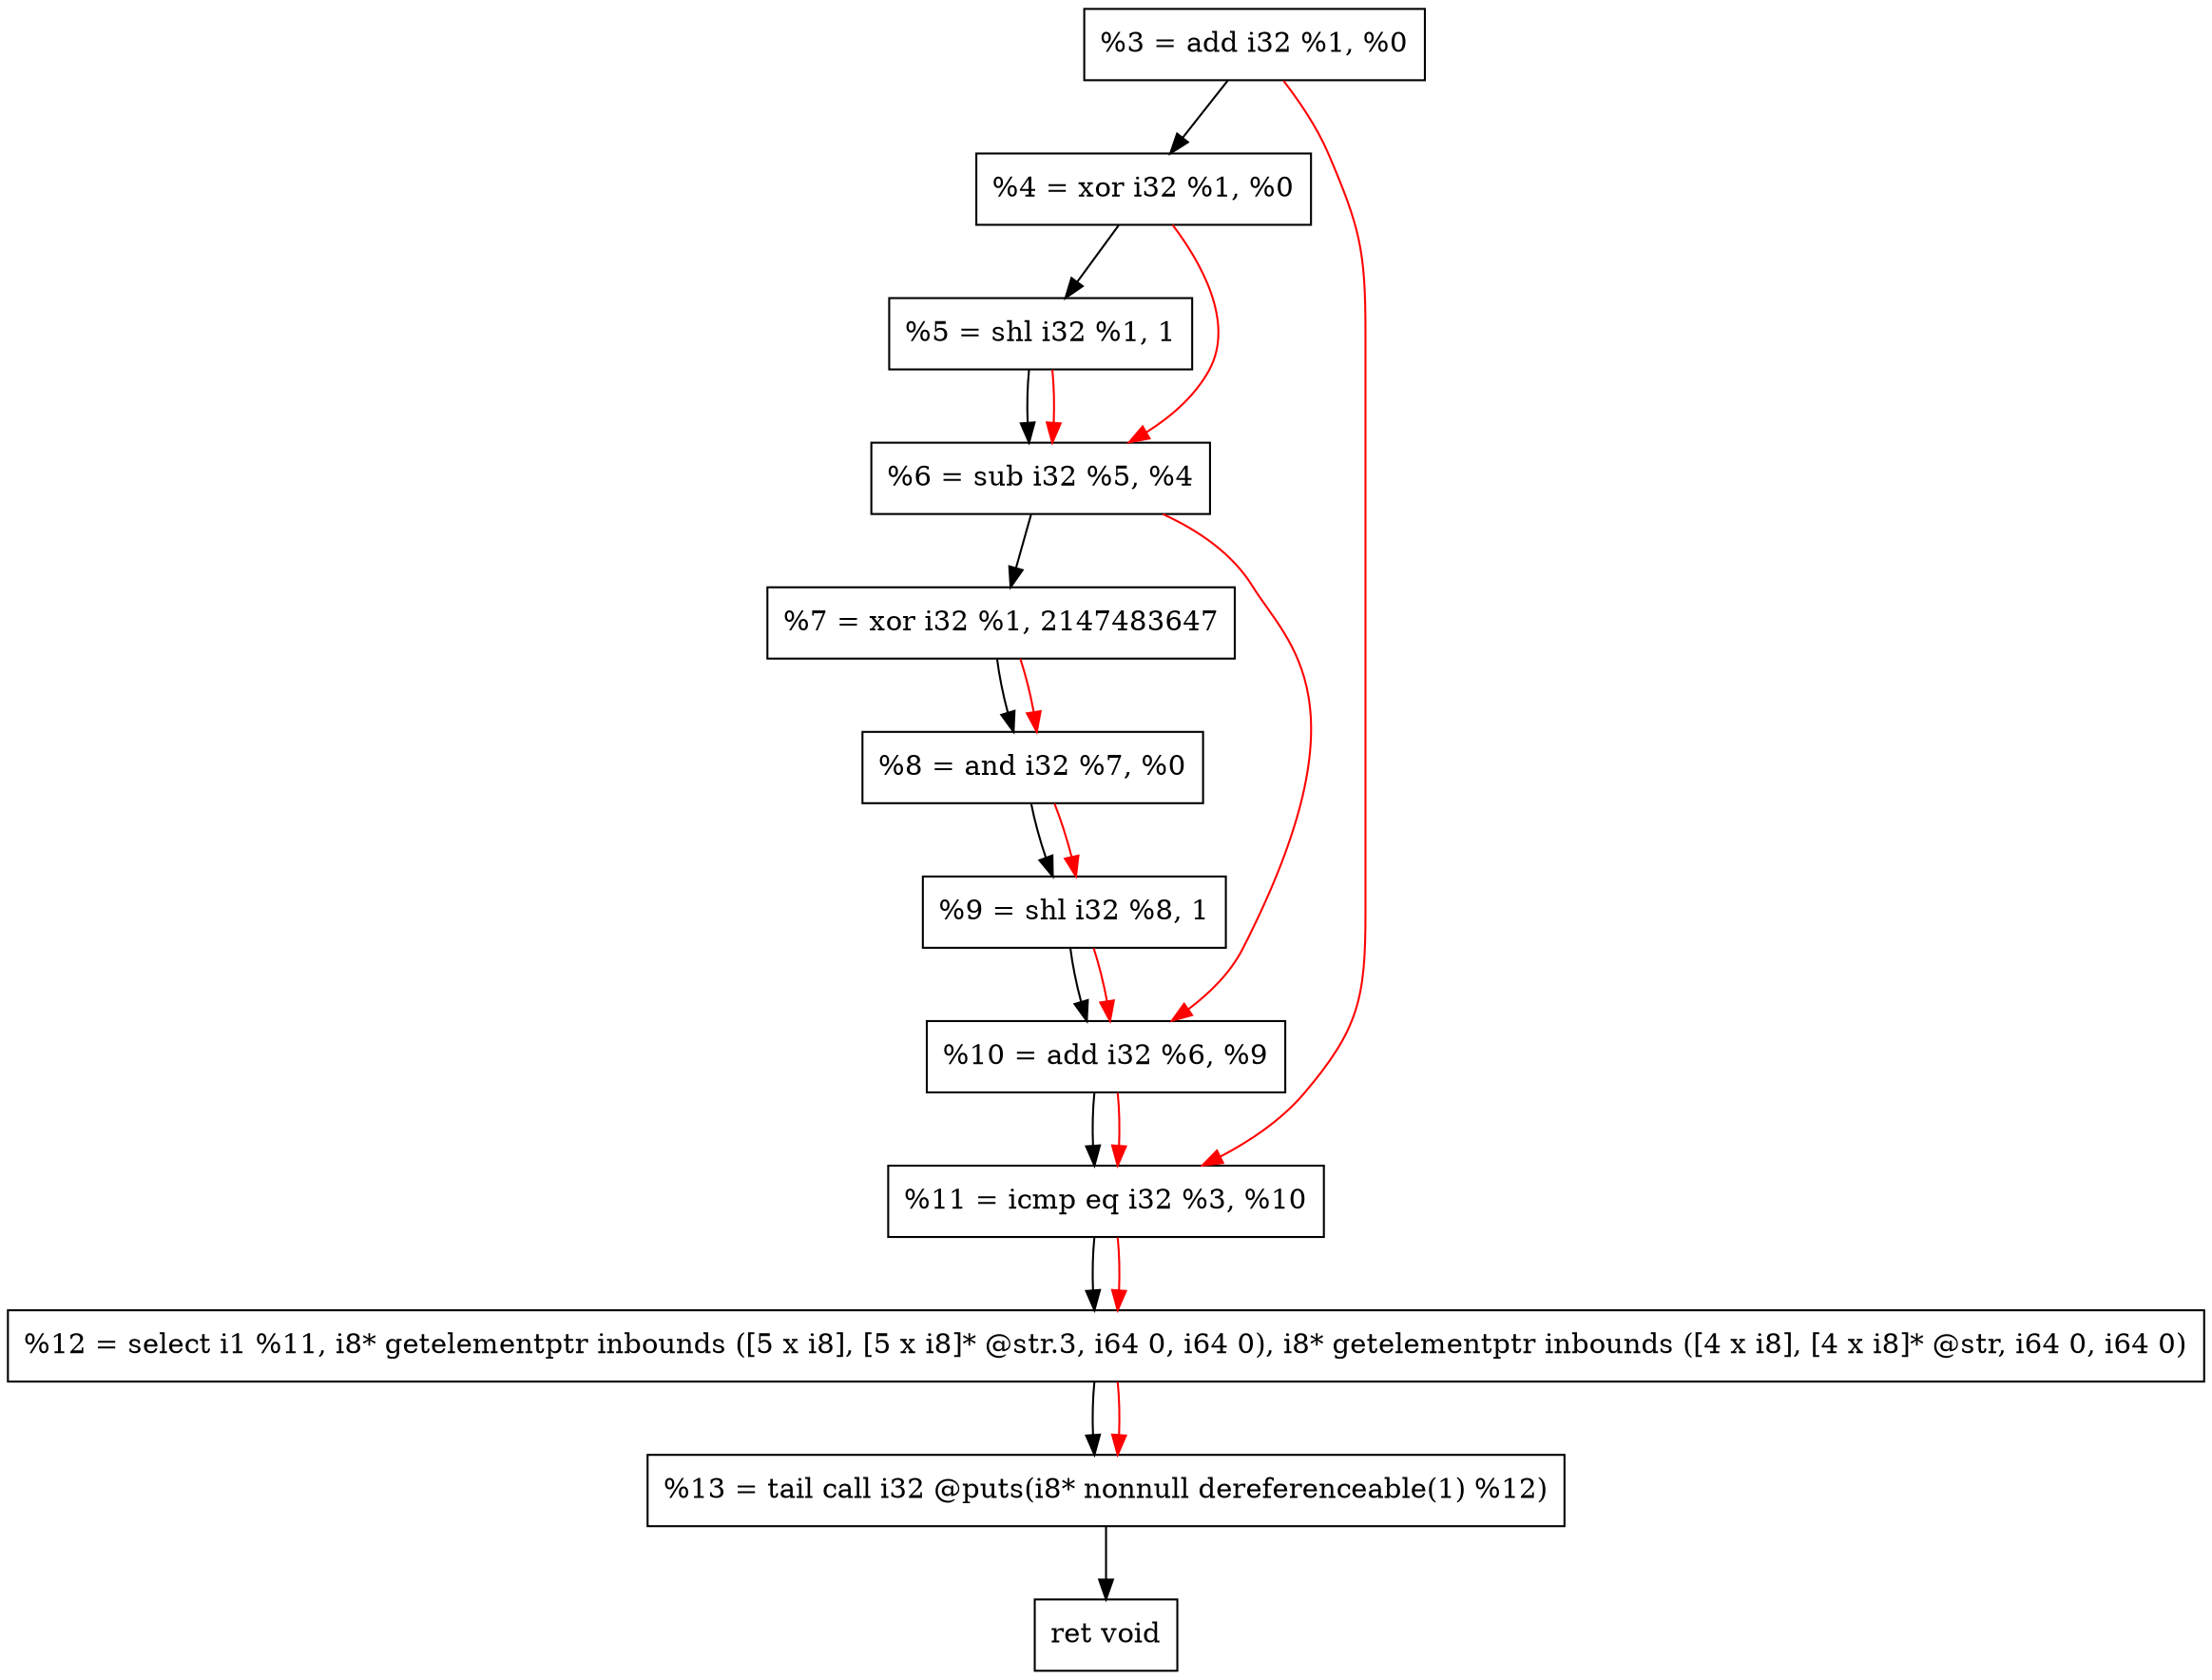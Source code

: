 digraph "DFG for'crackme' function" {
	Node0x1c2e280[shape=record, label="  %3 = add i32 %1, %0"];
	Node0x1c2e2f0[shape=record, label="  %4 = xor i32 %1, %0"];
	Node0x1c2e9c0[shape=record, label="  %5 = shl i32 %1, 1"];
	Node0x1c2ea30[shape=record, label="  %6 = sub i32 %5, %4"];
	Node0x1c2ead0[shape=record, label="  %7 = xor i32 %1, 2147483647"];
	Node0x1c2eb40[shape=record, label="  %8 = and i32 %7, %0"];
	Node0x1c2ebb0[shape=record, label="  %9 = shl i32 %8, 1"];
	Node0x1c2ec20[shape=record, label="  %10 = add i32 %6, %9"];
	Node0x1c2ec90[shape=record, label="  %11 = icmp eq i32 %3, %10"];
	Node0x1bcf388[shape=record, label="  %12 = select i1 %11, i8* getelementptr inbounds ([5 x i8], [5 x i8]* @str.3, i64 0, i64 0), i8* getelementptr inbounds ([4 x i8], [4 x i8]* @str, i64 0, i64 0)"];
	Node0x1c2f130[shape=record, label="  %13 = tail call i32 @puts(i8* nonnull dereferenceable(1) %12)"];
	Node0x1c2f180[shape=record, label="  ret void"];
	Node0x1c2e280 -> Node0x1c2e2f0;
	Node0x1c2e2f0 -> Node0x1c2e9c0;
	Node0x1c2e9c0 -> Node0x1c2ea30;
	Node0x1c2ea30 -> Node0x1c2ead0;
	Node0x1c2ead0 -> Node0x1c2eb40;
	Node0x1c2eb40 -> Node0x1c2ebb0;
	Node0x1c2ebb0 -> Node0x1c2ec20;
	Node0x1c2ec20 -> Node0x1c2ec90;
	Node0x1c2ec90 -> Node0x1bcf388;
	Node0x1bcf388 -> Node0x1c2f130;
	Node0x1c2f130 -> Node0x1c2f180;
edge [color=red]
	Node0x1c2e9c0 -> Node0x1c2ea30;
	Node0x1c2e2f0 -> Node0x1c2ea30;
	Node0x1c2ead0 -> Node0x1c2eb40;
	Node0x1c2eb40 -> Node0x1c2ebb0;
	Node0x1c2ea30 -> Node0x1c2ec20;
	Node0x1c2ebb0 -> Node0x1c2ec20;
	Node0x1c2e280 -> Node0x1c2ec90;
	Node0x1c2ec20 -> Node0x1c2ec90;
	Node0x1c2ec90 -> Node0x1bcf388;
	Node0x1bcf388 -> Node0x1c2f130;
}
